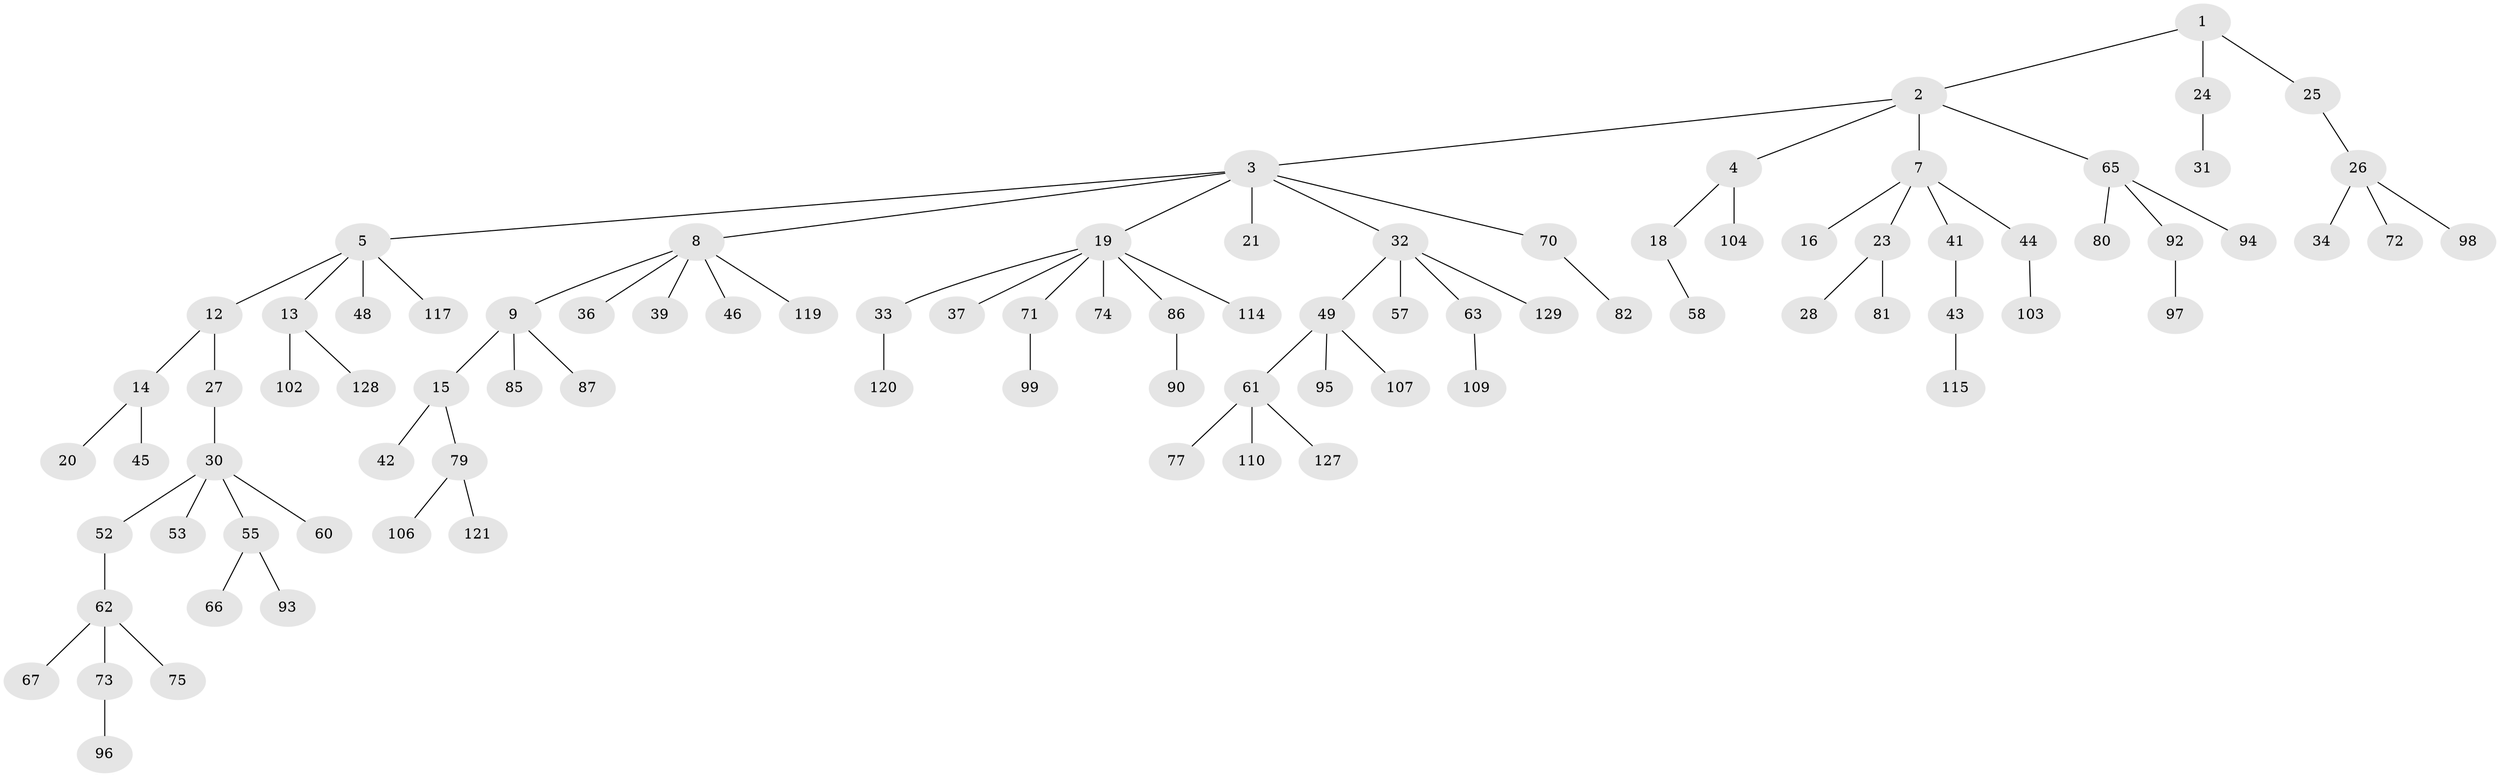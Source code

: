 // Generated by graph-tools (version 1.1) at 2025/24/03/03/25 07:24:06]
// undirected, 90 vertices, 89 edges
graph export_dot {
graph [start="1"]
  node [color=gray90,style=filled];
  1 [super="+88"];
  2 [super="+56"];
  3 [super="+6"];
  4 [super="+54"];
  5 [super="+17"];
  7 [super="+22"];
  8 [super="+11"];
  9 [super="+10"];
  12;
  13 [super="+38"];
  14 [super="+40"];
  15 [super="+116"];
  16 [super="+108"];
  18;
  19 [super="+29"];
  20;
  21 [super="+69"];
  23 [super="+64"];
  24;
  25;
  26 [super="+47"];
  27;
  28;
  30 [super="+51"];
  31;
  32 [super="+35"];
  33;
  34;
  36;
  37;
  39;
  41 [super="+105"];
  42 [super="+111"];
  43 [super="+126"];
  44 [super="+84"];
  45;
  46;
  48 [super="+68"];
  49 [super="+50"];
  52 [super="+59"];
  53;
  55 [super="+100"];
  57;
  58;
  60;
  61 [super="+76"];
  62 [super="+101"];
  63;
  65 [super="+78"];
  66;
  67;
  70;
  71;
  72;
  73 [super="+89"];
  74;
  75 [super="+83"];
  77;
  79 [super="+91"];
  80;
  81;
  82;
  85;
  86;
  87;
  90 [super="+118"];
  92 [super="+112"];
  93 [super="+124"];
  94;
  95;
  96;
  97;
  98;
  99;
  102 [super="+122"];
  103;
  104 [super="+123"];
  106;
  107;
  109 [super="+113"];
  110;
  114;
  115;
  117;
  119;
  120 [super="+125"];
  121;
  127;
  128;
  129;
  1 -- 2;
  1 -- 24;
  1 -- 25;
  2 -- 3;
  2 -- 4;
  2 -- 7;
  2 -- 65;
  3 -- 5;
  3 -- 19;
  3 -- 70;
  3 -- 8;
  3 -- 32;
  3 -- 21;
  4 -- 18;
  4 -- 104;
  5 -- 12;
  5 -- 13;
  5 -- 48;
  5 -- 117;
  7 -- 16;
  7 -- 41;
  7 -- 44;
  7 -- 23;
  8 -- 9;
  8 -- 36;
  8 -- 46;
  8 -- 39;
  8 -- 119;
  9 -- 15;
  9 -- 85;
  9 -- 87;
  12 -- 14;
  12 -- 27;
  13 -- 102;
  13 -- 128;
  14 -- 20;
  14 -- 45;
  15 -- 42;
  15 -- 79;
  18 -- 58;
  19 -- 71;
  19 -- 86;
  19 -- 33;
  19 -- 114;
  19 -- 37;
  19 -- 74;
  23 -- 28;
  23 -- 81;
  24 -- 31;
  25 -- 26;
  26 -- 34;
  26 -- 72;
  26 -- 98;
  27 -- 30;
  30 -- 53;
  30 -- 55;
  30 -- 52;
  30 -- 60;
  32 -- 49;
  32 -- 57;
  32 -- 129;
  32 -- 63;
  33 -- 120;
  41 -- 43;
  43 -- 115;
  44 -- 103;
  49 -- 61;
  49 -- 107;
  49 -- 95;
  52 -- 62;
  55 -- 66;
  55 -- 93;
  61 -- 77;
  61 -- 110;
  61 -- 127;
  62 -- 67;
  62 -- 73;
  62 -- 75;
  63 -- 109;
  65 -- 94;
  65 -- 80;
  65 -- 92;
  70 -- 82;
  71 -- 99;
  73 -- 96;
  79 -- 121;
  79 -- 106;
  86 -- 90;
  92 -- 97;
}
